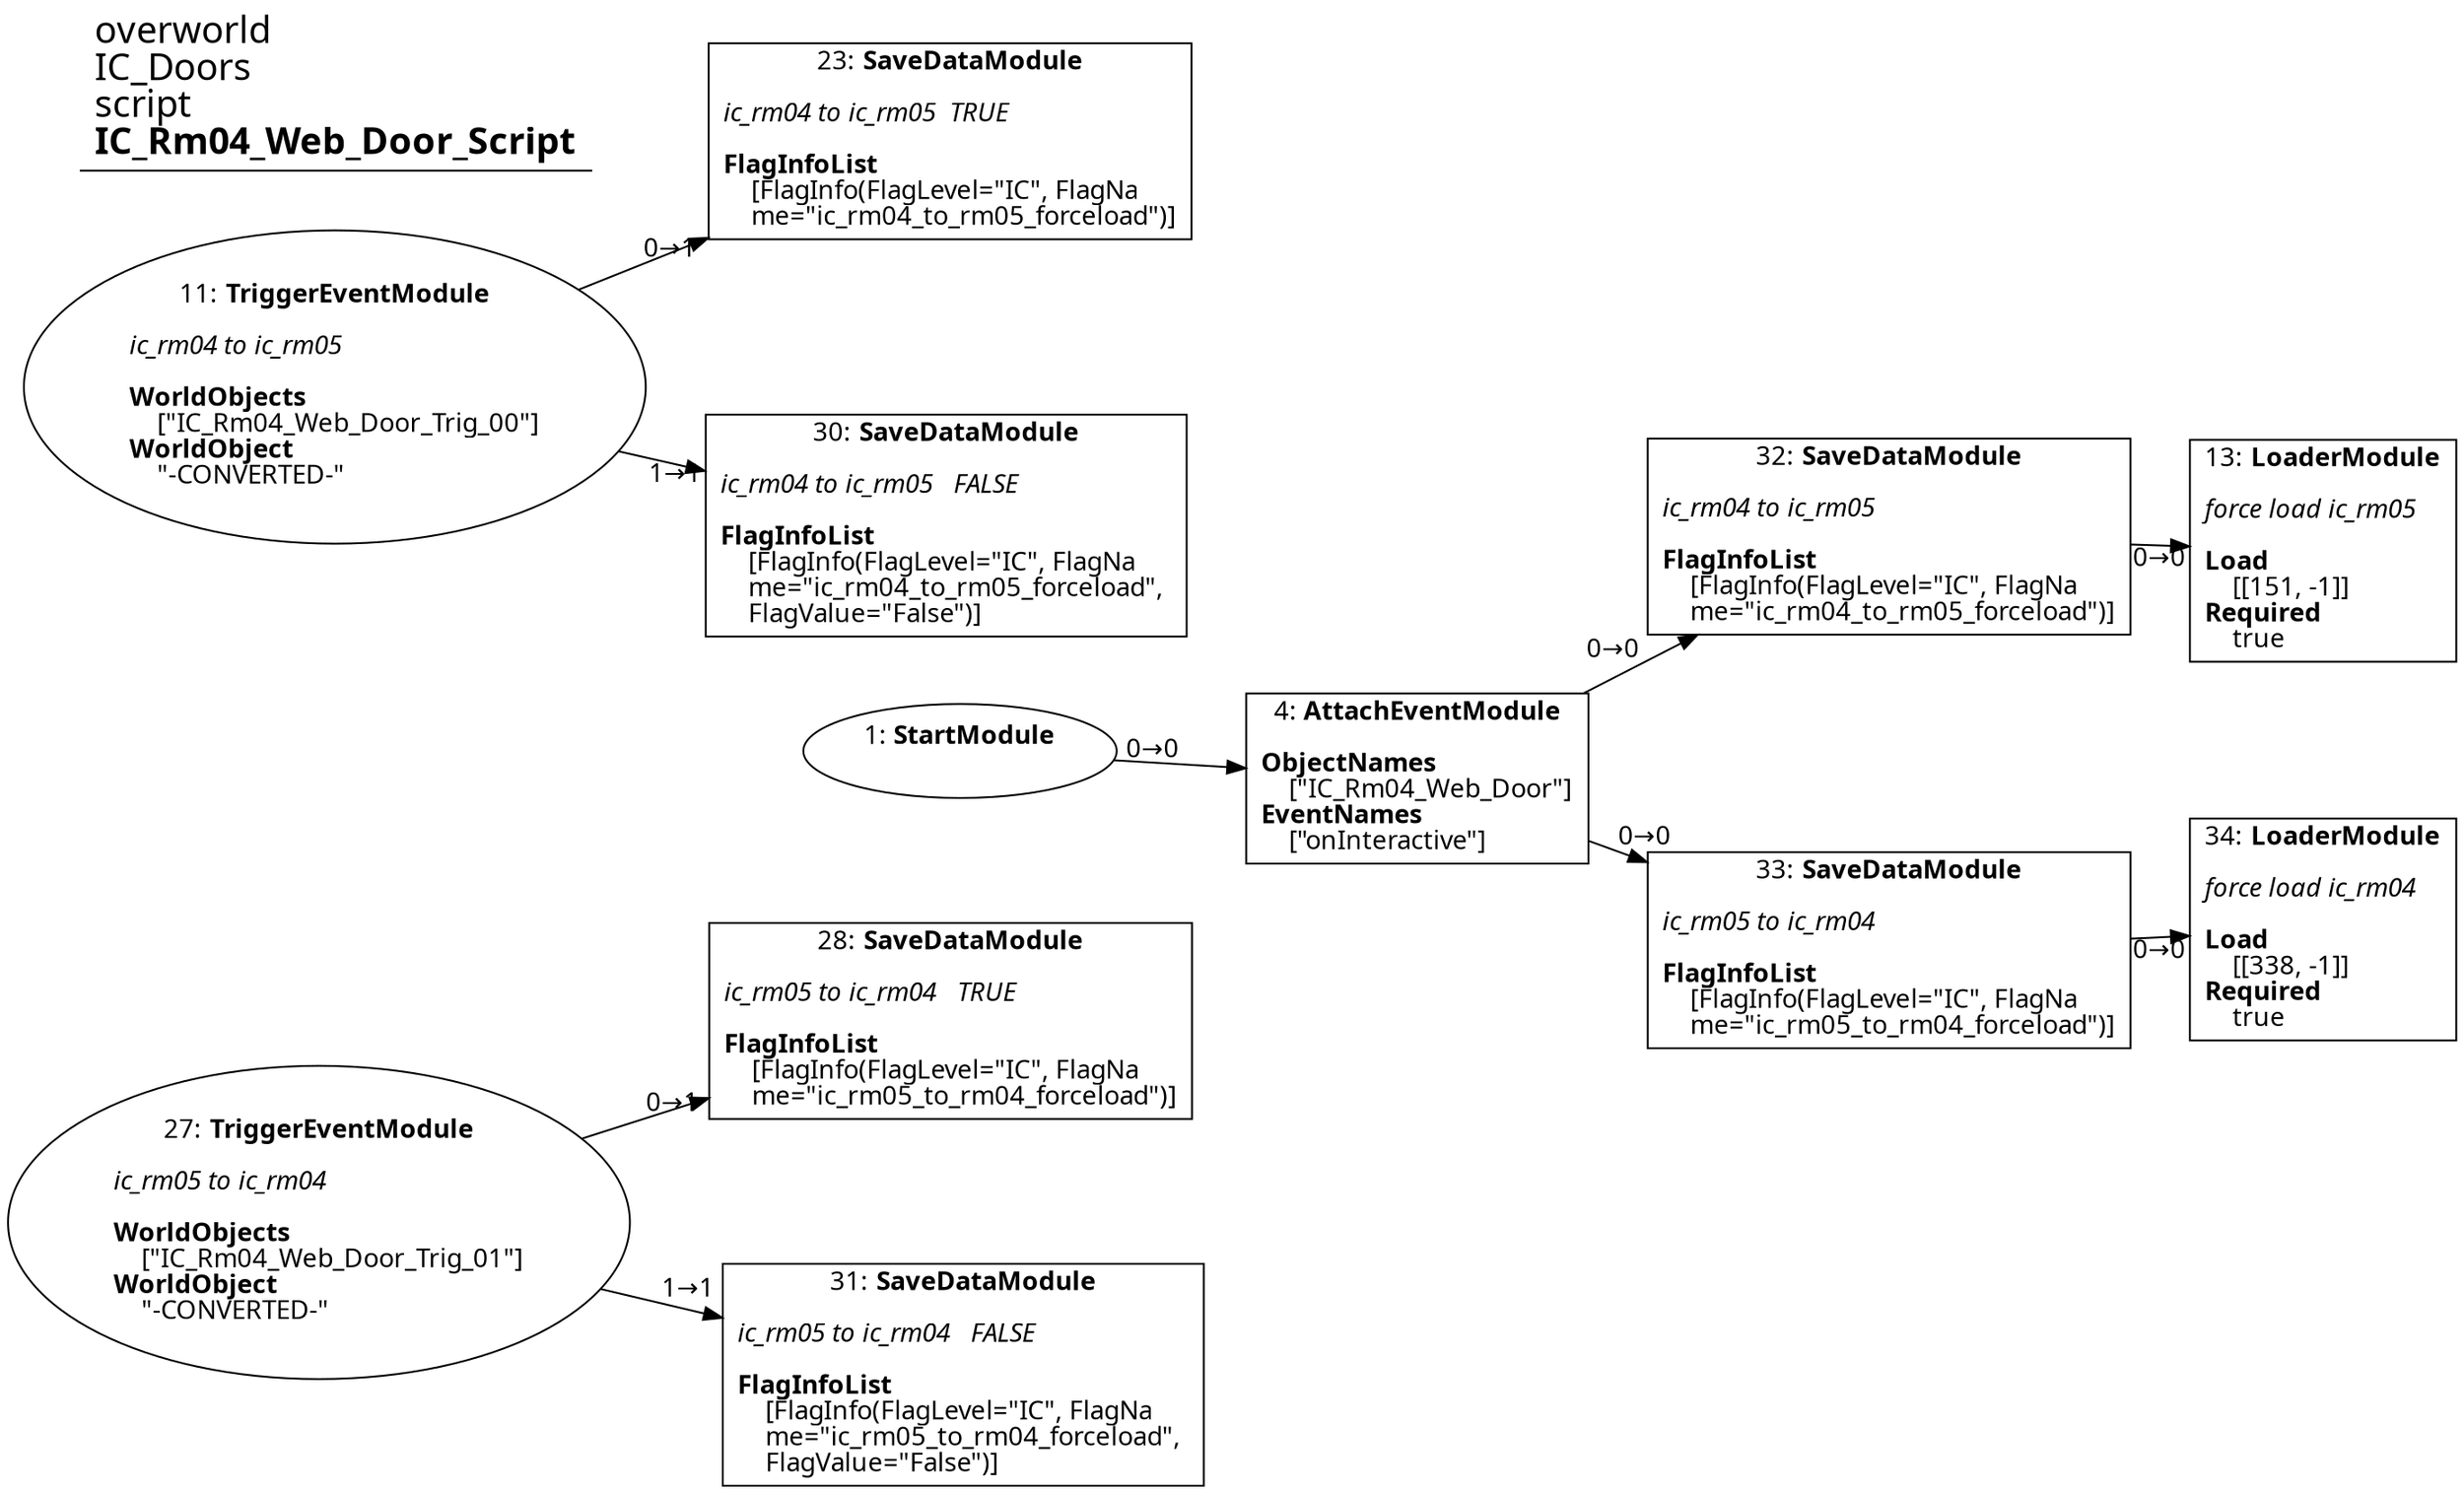 digraph {
    layout = fdp;
    overlap = prism;
    sep = "+16";
    splines = spline;

    node [ shape = box ];

    graph [ fontname = "Segoe UI" ];
    node [ fontname = "Segoe UI" ];
    edge [ fontname = "Segoe UI" ];

    1 [ label = <1: <b>StartModule</b><br/><br/>> ];
    1 [ shape = oval ]
    1 [ pos = "-0.081,-0.80700004!" ];
    1 -> 4 [ label = "0→0" ];

    4 [ label = <4: <b>AttachEventModule</b><br/><br/><b>ObjectNames</b><br align="left"/>    [&quot;IC_Rm04_Web_Door&quot;]<br align="left"/><b>EventNames</b><br align="left"/>    [&quot;onInteractive&quot;]<br align="left"/>> ];
    4 [ pos = "0.058000002,-0.80700004!" ];
    4 -> 32 [ label = "0→0" ];
    4 -> 33 [ label = "0→0" ];

    11 [ label = <11: <b>TriggerEventModule</b><br/><br/><i>ic_rm04 to ic_rm05<br align="left"/></i><br align="left"/><b>WorldObjects</b><br align="left"/>    [&quot;IC_Rm04_Web_Door_Trig_00&quot;]<br align="left"/><b>WorldObject</b><br align="left"/>    &quot;-CONVERTED-&quot;<br align="left"/>> ];
    11 [ shape = oval ]
    11 [ pos = "-0.44300002,-0.58000004!" ];
    11 -> 23 [ label = "0→1" ];
    11 -> 30 [ label = "1→1" ];

    13 [ label = <13: <b>LoaderModule</b><br/><br/><i>force load ic_rm05<br align="left"/></i><br align="left"/><b>Load</b><br align="left"/>    [[151, -1]]<br align="left"/><b>Required</b><br align="left"/>    true<br align="left"/>> ];
    13 [ pos = "0.55200005,-0.683!" ];

    23 [ label = <23: <b>SaveDataModule</b><br/><br/><i>ic_rm04 to ic_rm05  TRUE<br align="left"/></i><br align="left"/><b>FlagInfoList</b><br align="left"/>    [FlagInfo(FlagLevel=&quot;IC&quot;, FlagNa<br align="left"/>    me=&quot;ic_rm04_to_rm05_forceload&quot;)]<br align="left"/>> ];
    23 [ pos = "-0.164,-0.48800004!" ];

    27 [ label = <27: <b>TriggerEventModule</b><br/><br/><i>ic_rm05 to ic_rm04<br align="left"/></i><br align="left"/><b>WorldObjects</b><br align="left"/>    [&quot;IC_Rm04_Web_Door_Trig_01&quot;]<br align="left"/><b>WorldObject</b><br align="left"/>    &quot;-CONVERTED-&quot;<br align="left"/>> ];
    27 [ shape = oval ]
    27 [ pos = "-0.44500002,-1.0320001!" ];
    27 -> 28 [ label = "0→1" ];
    27 -> 31 [ label = "1→1" ];

    28 [ label = <28: <b>SaveDataModule</b><br/><br/><i>ic_rm05 to ic_rm04   TRUE<br align="left"/></i><br align="left"/><b>FlagInfoList</b><br align="left"/>    [FlagInfo(FlagLevel=&quot;IC&quot;, FlagNa<br align="left"/>    me=&quot;ic_rm05_to_rm04_forceload&quot;)]<br align="left"/>> ];
    28 [ pos = "-0.162,-0.92800003!" ];

    30 [ label = <30: <b>SaveDataModule</b><br/><br/><i>ic_rm04 to ic_rm05   FALSE<br align="left"/></i><br align="left"/><b>FlagInfoList</b><br align="left"/>    [FlagInfo(FlagLevel=&quot;IC&quot;, FlagNa<br align="left"/>    me=&quot;ic_rm04_to_rm05_forceload&quot;, <br align="left"/>    FlagValue=&quot;False&quot;)]<br align="left"/>> ];
    30 [ pos = "-0.162,-0.656!" ];

    31 [ label = <31: <b>SaveDataModule</b><br/><br/><i>ic_rm05 to ic_rm04   FALSE<br align="left"/></i><br align="left"/><b>FlagInfoList</b><br align="left"/>    [FlagInfo(FlagLevel=&quot;IC&quot;, FlagNa<br align="left"/>    me=&quot;ic_rm05_to_rm04_forceload&quot;, <br align="left"/>    FlagValue=&quot;False&quot;)]<br align="left"/>> ];
    31 [ pos = "-0.162,-1.0990001!" ];

    32 [ label = <32: <b>SaveDataModule</b><br/><br/><i>ic_rm04 to ic_rm05<br align="left"/></i><br align="left"/><b>FlagInfoList</b><br align="left"/>    [FlagInfo(FlagLevel=&quot;IC&quot;, FlagNa<br align="left"/>    me=&quot;ic_rm04_to_rm05_forceload&quot;)]<br align="left"/>> ];
    32 [ pos = "0.324,-0.683!" ];
    32 -> 13 [ label = "0→0" ];

    33 [ label = <33: <b>SaveDataModule</b><br/><br/><i>ic_rm05 to ic_rm04<br align="left"/></i><br align="left"/><b>FlagInfoList</b><br align="left"/>    [FlagInfo(FlagLevel=&quot;IC&quot;, FlagNa<br align="left"/>    me=&quot;ic_rm05_to_rm04_forceload&quot;)]<br align="left"/>> ];
    33 [ pos = "0.326,-0.88100004!" ];
    33 -> 34 [ label = "0→0" ];

    34 [ label = <34: <b>LoaderModule</b><br/><br/><i>force load ic_rm04<br align="left"/></i><br align="left"/><b>Load</b><br align="left"/>    [[338, -1]]<br align="left"/><b>Required</b><br align="left"/>    true<br align="left"/>> ];
    34 [ pos = "0.555,-0.88100004!" ];

    title [ pos = "-0.446,-0.48700002!" ];
    title [ shape = underline ];
    title [ label = <<font point-size="20">overworld<br align="left"/>IC_Doors<br align="left"/>script<br align="left"/><b>IC_Rm04_Web_Door_Script</b><br align="left"/></font>> ];
}
